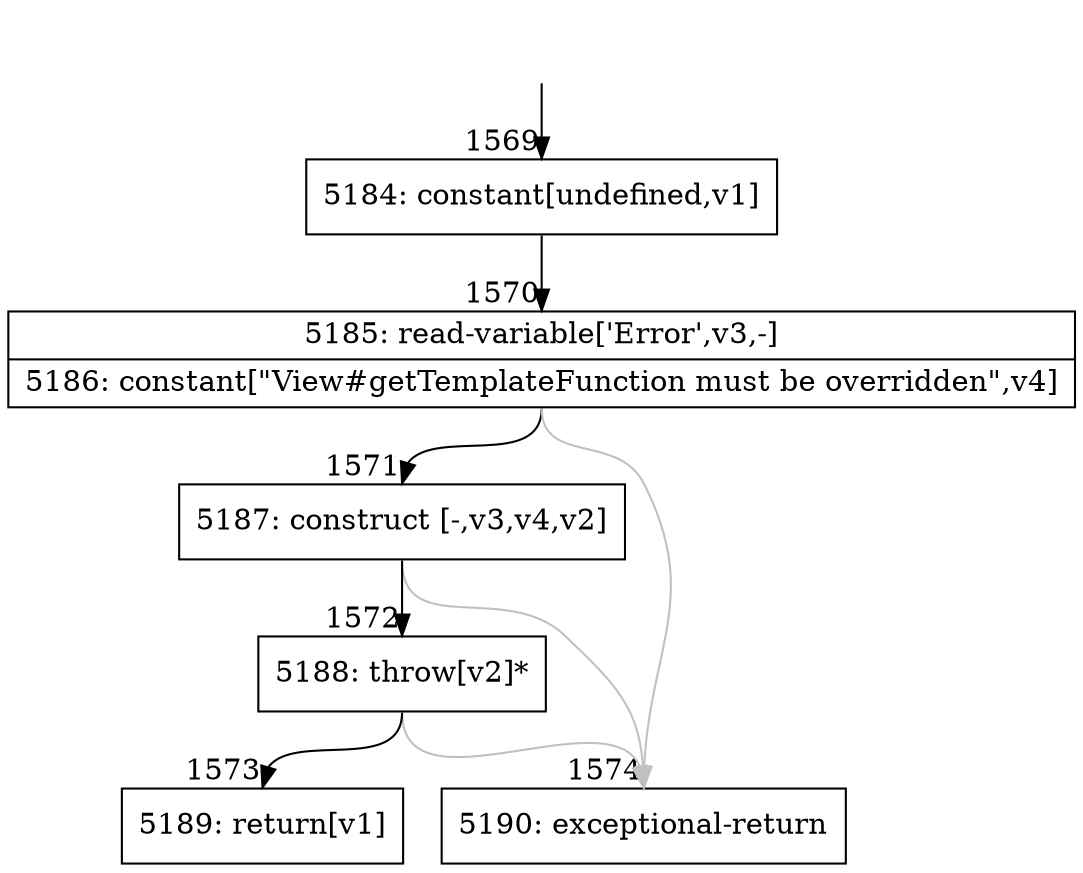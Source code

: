 digraph {
rankdir="TD"
BB_entry130[shape=none,label=""];
BB_entry130 -> BB1569 [tailport=s, headport=n, headlabel="    1569"]
BB1569 [shape=record label="{5184: constant[undefined,v1]}" ] 
BB1569 -> BB1570 [tailport=s, headport=n, headlabel="      1570"]
BB1570 [shape=record label="{5185: read-variable['Error',v3,-]|5186: constant[\"View#getTemplateFunction must be overridden\",v4]}" ] 
BB1570 -> BB1571 [tailport=s, headport=n, headlabel="      1571"]
BB1570 -> BB1574 [tailport=s, headport=n, color=gray, headlabel="      1574"]
BB1571 [shape=record label="{5187: construct [-,v3,v4,v2]}" ] 
BB1571 -> BB1572 [tailport=s, headport=n, headlabel="      1572"]
BB1571 -> BB1574 [tailport=s, headport=n, color=gray]
BB1572 [shape=record label="{5188: throw[v2]*}" ] 
BB1572 -> BB1573 [tailport=s, headport=n, headlabel="      1573"]
BB1572 -> BB1574 [tailport=s, headport=n, color=gray]
BB1573 [shape=record label="{5189: return[v1]}" ] 
BB1574 [shape=record label="{5190: exceptional-return}" ] 
//#$~ 1436
}
